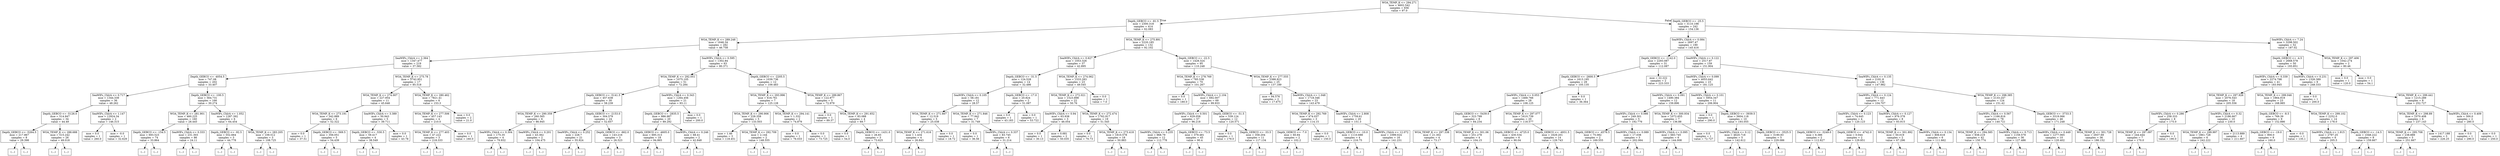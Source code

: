 digraph Tree {
node [shape=box] ;
0 [label="WOA_TEMP_K <= 294.271\nmse = 4602.542\nsamples = 656\nvalue = 97.0"] ;
1 [label="Depth_GEBCO <= -81.5\nmse = 2300.318\nsamples = 414\nvalue = 62.083"] ;
0 -> 1 [labeldistance=2.5, labelangle=45, headlabel="True"] ;
2 [label="WOA_TEMP_K <= 289.248\nmse = 1646.34\nsamples = 282\nvalue = 46.758"] ;
1 -> 2 ;
3 [label="SeaWIFs_ChlrA <= 2.364\nmse = 1347.477\nsamples = 219\nvalue = 37.582"] ;
2 -> 3 ;
4 [label="Depth_GEBCO <= -4054.5\nmse = 747.08\nsamples = 202\nvalue = 33.407"] ;
3 -> 4 ;
5 [label="SeaWIFs_ChlrA <= 0.717\nmse = 1344.339\nsamples = 36\nvalue = 48.262"] ;
4 -> 5 ;
6 [label="Depth_GEBCO <= -5126.0\nmse = 514.947\nsamples = 34\nvalue = 44.49"] ;
5 -> 6 ;
7 [label="Depth_GEBCO <= -5264.5\nmse = 217.867\nsamples = 8\nvalue = 29.398"] ;
6 -> 7 ;
8 [label="(...)"] ;
7 -> 8 ;
19 [label="(...)"] ;
7 -> 19 ;
22 [label="WOA_TEMP_K <= 288.688\nmse = 515.242\nsamples = 26\nvalue = 49.018"] ;
6 -> 22 ;
23 [label="(...)"] ;
22 -> 23 ;
70 [label="(...)"] ;
22 -> 70 ;
73 [label="SeaWIFs_ChlrA <= 1.147\nmse = 12924.34\nsamples = 2\nvalue = 146.315"] ;
5 -> 73 ;
74 [label="mse = 0.0\nsamples = 1\nvalue = 260.0"] ;
73 -> 74 ;
75 [label="mse = -0.0\nsamples = 1\nvalue = 32.629"] ;
73 -> 75 ;
76 [label="Depth_GEBCO <= -100.5\nmse = 564.731\nsamples = 166\nvalue = 30.274"] ;
4 -> 76 ;
77 [label="WOA_TEMP_K <= 281.901\nmse = 460.225\nsamples = 160\nvalue = 28.445"] ;
76 -> 77 ;
78 [label="Depth_GEBCO <= -154.5\nmse = 693.523\nsamples = 74\nvalue = 33.864"] ;
77 -> 78 ;
79 [label="(...)"] ;
78 -> 79 ;
206 [label="(...)"] ;
78 -> 206 ;
217 [label="SeaWIFs_ChlrA <= 0.333\nmse = 231.303\nsamples = 86\nvalue = 24.11"] ;
77 -> 217 ;
218 [label="(...)"] ;
217 -> 218 ;
251 [label="(...)"] ;
217 -> 251 ;
312 [label="SeaWIFs_ChlrA <= 1.052\nmse = 1287.392\nsamples = 6\nvalue = 64.454"] ;
76 -> 312 ;
313 [label="Depth_GEBCO <= -92.5\nmse = 552.664\nsamples = 3\nvalue = 44.778"] ;
312 -> 313 ;
314 [label="(...)"] ;
313 -> 314 ;
317 [label="(...)"] ;
313 -> 317 ;
318 [label="WOA_TEMP_K <= 283.205\nmse = 109.512\nsamples = 3\nvalue = 108.725"] ;
312 -> 318 ;
319 [label="(...)"] ;
318 -> 319 ;
320 [label="(...)"] ;
318 -> 320 ;
323 [label="WOA_TEMP_K <= 275.78\nmse = 5742.951\nsamples = 17\nvalue = 85.518"] ;
3 -> 323 ;
324 [label="WOA_TEMP_K <= 274.007\nmse = 227.954\nsamples = 11\nvalue = 45.646"] ;
323 -> 324 ;
325 [label="WOA_TEMP_K <= 273.191\nmse = 342.889\nsamples = 6\nvalue = 52.322"] ;
324 -> 325 ;
326 [label="mse = 0.0\nsamples = 1\nvalue = 37.51"] ;
325 -> 326 ;
327 [label="Depth_GEBCO <= -569.5\nmse = 356.051\nsamples = 5\nvalue = 54.439"] ;
325 -> 327 ;
328 [label="(...)"] ;
327 -> 328 ;
331 [label="(...)"] ;
327 -> 331 ;
332 [label="SeaWIFs_ChlrA <= 3.389\nmse = 50.943\nsamples = 5\nvalue = 39.711"] ;
324 -> 332 ;
333 [label="Depth_GEBCO <= -530.5\nmse = 59.417\nsamples = 4\nvalue = 38.549"] ;
332 -> 333 ;
334 [label="(...)"] ;
333 -> 334 ;
335 [label="(...)"] ;
333 -> 335 ;
336 [label="mse = 0.0\nsamples = 1\nvalue = 43.78"] ;
332 -> 336 ;
337 [label="WOA_TEMP_K <= 280.462\nmse = 7821.41\nsamples = 6\nvalue = 153.3"] ;
323 -> 337 ;
338 [label="WOA_TEMP_K <= 277.506\nmse = 457.143\nsamples = 4\nvalue = 210.0"] ;
337 -> 338 ;
339 [label="WOA_TEMP_K <= 277.403\nmse = 47.222\nsamples = 3\nvalue = 218.333"] ;
338 -> 339 ;
340 [label="(...)"] ;
339 -> 340 ;
341 [label="(...)"] ;
339 -> 341 ;
342 [label="mse = 0.0\nsamples = 1\nvalue = 160.0"] ;
338 -> 342 ;
343 [label="mse = 0.0\nsamples = 2\nvalue = 21.0"] ;
337 -> 343 ;
344 [label="SeaWIFs_ChlrA <= 0.595\nmse = 1302.84\nsamples = 63\nvalue = 80.371"] ;
2 -> 344 ;
345 [label="WOA_TEMP_K <= 292.051\nmse = 1075.105\nsamples = 51\nvalue = 72.284"] ;
344 -> 345 ;
346 [label="Depth_GEBCO <= -5141.5\nmse = 457.638\nsamples = 30\nvalue = 58.239"] ;
345 -> 346 ;
347 [label="WOA_TEMP_K <= 290.359\nmse = 260.565\nsamples = 6\nvalue = 86.945"] ;
346 -> 347 ;
348 [label="SeaWIFs_ChlrA <= 0.304\nmse = 175.35\nsamples = 4\nvalue = 79.932"] ;
347 -> 348 ;
349 [label="(...)"] ;
348 -> 349 ;
350 [label="(...)"] ;
348 -> 350 ;
351 [label="SeaWIFs_ChlrA <= 0.201\nmse = 43.362\nsamples = 2\nvalue = 104.475"] ;
347 -> 351 ;
352 [label="(...)"] ;
351 -> 352 ;
353 [label="(...)"] ;
351 -> 353 ;
354 [label="Depth_GEBCO <= -2153.0\nmse = 304.579\nsamples = 24\nvalue = 52.657"] ;
346 -> 354 ;
355 [label="SeaWIFs_ChlrA <= 0.252\nmse = 228.7\nsamples = 21\nvalue = 55.924"] ;
354 -> 355 ;
356 [label="(...)"] ;
355 -> 356 ;
371 [label="(...)"] ;
355 -> 371 ;
396 [label="Depth_GEBCO <= -662.0\nmse = 143.216\nsamples = 3\nvalue = 26.523"] ;
354 -> 396 ;
397 [label="(...)"] ;
396 -> 397 ;
400 [label="(...)"] ;
396 -> 400 ;
401 [label="SeaWIFs_ChlrA <= 0.343\nmse = 1264.456\nsamples = 21\nvalue = 93.11"] ;
345 -> 401 ;
402 [label="Depth_GEBCO <= -2835.5\nmse = 886.987\nsamples = 20\nvalue = 89.292"] ;
401 -> 402 ;
403 [label="Depth_GEBCO <= -4605.0\nmse = 695.313\nsamples = 18\nvalue = 94.865"] ;
402 -> 403 ;
404 [label="(...)"] ;
403 -> 404 ;
413 [label="(...)"] ;
403 -> 413 ;
438 [label="SeaWIFs_ChlrA <= 0.246\nmse = 68.41\nsamples = 2\nvalue = 42.848"] ;
402 -> 438 ;
439 [label="(...)"] ;
438 -> 439 ;
440 [label="(...)"] ;
438 -> 440 ;
441 [label="mse = 0.0\nsamples = 1\nvalue = 200.0"] ;
401 -> 441 ;
442 [label="Depth_GEBCO <= -2205.5\nmse = 1039.736\nsamples = 12\nvalue = 109.483"] ;
344 -> 442 ;
443 [label="WOA_TEMP_K <= 293.996\nmse = 616.761\nsamples = 7\nvalue = 125.128"] ;
442 -> 443 ;
444 [label="WOA_TEMP_K <= 290.906\nmse = 228.359\nsamples = 5\nvalue = 133.503"] ;
443 -> 444 ;
445 [label="mse = 1.46\nsamples = 3\nvalue = 118.451"] ;
444 -> 445 ;
446 [label="WOA_TEMP_K <= 292.709\nmse = 2.144\nsamples = 2\nvalue = 148.555"] ;
444 -> 446 ;
447 [label="(...)"] ;
446 -> 447 ;
448 [label="(...)"] ;
446 -> 448 ;
449 [label="WOA_TEMP_K <= 294.141\nmse = 1.332\nsamples = 2\nvalue = 74.879"] ;
443 -> 449 ;
450 [label="mse = 0.0\nsamples = 1\nvalue = 76.033"] ;
449 -> 450 ;
451 [label="mse = 0.0\nsamples = 1\nvalue = 73.725"] ;
449 -> 451 ;
452 [label="WOA_TEMP_K <= 289.867\nmse = 122.977\nsamples = 5\nvalue = 72.979"] ;
442 -> 452 ;
453 [label="mse = 0.0\nsamples = 1\nvalue = 89.37"] ;
452 -> 453 ;
454 [label="WOA_TEMP_K <= 291.652\nmse = 83.088\nsamples = 4\nvalue = 69.7"] ;
452 -> 454 ;
455 [label="mse = 0.0\nsamples = 1\nvalue = 54.0"] ;
454 -> 455 ;
456 [label="Depth_GEBCO <= -1431.0\nmse = 26.83\nsamples = 3\nvalue = 73.625"] ;
454 -> 456 ;
457 [label="(...)"] ;
456 -> 457 ;
460 [label="(...)"] ;
456 -> 460 ;
461 [label="WOA_TEMP_K <= 275.891\nmse = 2220.185\nsamples = 132\nvalue = 92.102"] ;
1 -> 461 ;
462 [label="SeaWIFs_ChlrA <= 0.627\nmse = 1053.326\nsamples = 37\nvalue = 42.895"] ;
461 -> 462 ;
463 [label="Depth_GEBCO <= -31.5\nmse = 124.528\nsamples = 14\nvalue = 32.486"] ;
462 -> 463 ;
464 [label="SeaWIFs_ChlrA <= 0.105\nmse = 58.181\nsamples = 12\nvalue = 28.57"] ;
463 -> 464 ;
465 [label="WOA_TEMP_K <= 271.667\nmse = 12.519\nsamples = 5\nvalue = 25.038"] ;
464 -> 465 ;
466 [label="WOA_TEMP_K <= 271.616\nmse = 1.434\nsamples = 4\nvalue = 26.843"] ;
465 -> 466 ;
467 [label="(...)"] ;
466 -> 467 ;
468 [label="(...)"] ;
466 -> 468 ;
469 [label="mse = 0.0\nsamples = 1\nvalue = 18.72"] ;
465 -> 469 ;
470 [label="WOA_TEMP_K <= 271.846\nmse = 77.942\nsamples = 7\nvalue = 31.749"] ;
464 -> 470 ;
471 [label="mse = 0.0\nsamples = 1\nvalue = 36.56"] ;
470 -> 471 ;
472 [label="SeaWIFs_ChlrA <= 0.337\nmse = 83.745\nsamples = 6\nvalue = 31.214"] ;
470 -> 472 ;
473 [label="(...)"] ;
472 -> 473 ;
474 [label="(...)"] ;
472 -> 474 ;
475 [label="Depth_GEBCO <= -17.0\nmse = 20.824\nsamples = 2\nvalue = 51.087"] ;
463 -> 475 ;
476 [label="mse = 0.0\nsamples = 1\nvalue = 43.183"] ;
475 -> 476 ;
477 [label="mse = 0.0\nsamples = 1\nvalue = 53.722"] ;
475 -> 477 ;
478 [label="WOA_TEMP_K <= 274.062\nmse = 1533.283\nsamples = 23\nvalue = 49.545"] ;
462 -> 478 ;
479 [label="WOA_TEMP_K <= 272.021\nmse = 1523.898\nsamples = 22\nvalue = 50.76"] ;
478 -> 479 ;
480 [label="SeaWIFs_ChlrA <= 0.94\nmse = 63.938\nsamples = 3\nvalue = 46.054"] ;
479 -> 480 ;
481 [label="mse = 0.0\nsamples = 1\nvalue = 30.13"] ;
480 -> 481 ;
482 [label="mse = 0.681\nsamples = 2\nvalue = 50.035"] ;
480 -> 482 ;
483 [label="WOA_TEMP_K <= 272.474\nmse = 1762.917\nsamples = 19\nvalue = 51.545"] ;
479 -> 483 ;
484 [label="mse = 0.0\nsamples = 1\nvalue = 70.73"] ;
483 -> 484 ;
485 [label="WOA_TEMP_K <= 273.418\nmse = 1810.578\nsamples = 18\nvalue = 50.883"] ;
483 -> 485 ;
486 [label="(...)"] ;
485 -> 486 ;
489 [label="(...)"] ;
485 -> 489 ;
490 [label="mse = 0.0\nsamples = 1\nvalue = 7.0"] ;
478 -> 490 ;
491 [label="Depth_GEBCO <= -22.5\nmse = 1428.324\nsamples = 95\nvalue = 110.248"] ;
461 -> 491 ;
492 [label="WOA_TEMP_K <= 278.769\nmse = 785.538\nsamples = 70\nvalue = 101.267"] ;
491 -> 492 ;
493 [label="mse = 0.0\nsamples = 1\nvalue = 180.0"] ;
492 -> 493 ;
494 [label="SeaWIFs_ChlrA <= 2.104\nmse = 692.007\nsamples = 69\nvalue = 99.933"] ;
492 -> 494 ;
495 [label="SeaWIFs_ChlrA <= 0.501\nmse = 629.058\nsamples = 57\nvalue = 96.218"] ;
494 -> 495 ;
496 [label="SeaWIFs_ChlrA <= 0.235\nmse = 968.79\nsamples = 12\nvalue = 112.778"] ;
495 -> 496 ;
497 [label="(...)"] ;
496 -> 497 ;
500 [label="(...)"] ;
496 -> 500 ;
509 [label="Depth_GEBCO <= -73.5\nmse = 379.481\nsamples = 45\nvalue = 90.4"] ;
495 -> 509 ;
510 [label="(...)"] ;
509 -> 510 ;
513 [label="(...)"] ;
509 -> 513 ;
578 [label="Depth_GEBCO <= -51.5\nmse = 539.124\nsamples = 12\nvalue = 120.571"] ;
494 -> 578 ;
579 [label="mse = 0.0\nsamples = 1\nvalue = 179.0"] ;
578 -> 579 ;
580 [label="Depth_GEBCO <= -33.5\nmse = 358.204\nsamples = 11\nvalue = 117.134"] ;
578 -> 580 ;
581 [label="(...)"] ;
580 -> 581 ;
586 [label="(...)"] ;
580 -> 586 ;
599 [label="WOA_TEMP_K <= 277.555\nmse = 2388.923\nsamples = 25\nvalue = 137.189"] ;
491 -> 599 ;
600 [label="mse = 94.576\nsamples = 2\nvalue = 17.675"] ;
599 -> 600 ;
601 [label="SeaWIFs_ChlrA <= 1.048\nmse = 1718.346\nsamples = 23\nvalue = 143.479"] ;
599 -> 601 ;
602 [label="WOA_TEMP_K <= 292.769\nmse = 474.037\nsamples = 3\nvalue = 114.15"] ;
601 -> 602 ;
603 [label="Depth_GEBCO <= -7.0\nmse = 60.84\nsamples = 2\nvalue = 102.2"] ;
602 -> 603 ;
604 [label="(...)"] ;
603 -> 604 ;
605 [label="(...)"] ;
603 -> 605 ;
606 [label="mse = 0.0\nsamples = 1\nvalue = 150.0"] ;
602 -> 606 ;
607 [label="SeaWIFs_ChlrA <= 2.808\nmse = 1759.61\nsamples = 20\nvalue = 151.3"] ;
601 -> 607 ;
608 [label="Depth_GEBCO <= -10.0\nmse = 1110.688\nsamples = 4\nvalue = 216.75"] ;
607 -> 608 ;
609 [label="(...)"] ;
608 -> 609 ;
612 [label="(...)"] ;
608 -> 612 ;
615 [label="SeaWIFs_ChlrA <= 12.072\nmse = 1099.024\nsamples = 16\nvalue = 141.231"] ;
607 -> 615 ;
616 [label="(...)"] ;
615 -> 616 ;
645 [label="(...)"] ;
615 -> 645 ;
646 [label="Depth_GEBCO <= -25.5\nmse = 3110.198\nsamples = 242\nvalue = 154.136"] ;
0 -> 646 [labeldistance=2.5, labelangle=-45, headlabel="False"] ;
647 [label="SeaWIFs_ChlrA <= 0.084\nmse = 2697.47\nsamples = 190\nvalue = 145.416"] ;
646 -> 647 ;
648 [label="Depth_GEBCO <= -1142.0\nmse = 2293.087\nsamples = 31\nvalue = 112.087"] ;
647 -> 648 ;
649 [label="Depth_GEBCO <= -2600.5\nmse = 1613.195\nsamples = 29\nvalue = 105.135"] ;
648 -> 649 ;
650 [label="SeaWIFs_ChlrA <= 0.053\nmse = 1468.766\nsamples = 28\nvalue = 108.125"] ;
649 -> 650 ;
651 [label="Depth_GEBCO <= -5439.0\nmse = 323.799\nsamples = 8\nvalue = 84.234"] ;
650 -> 651 ;
652 [label="WOA_TEMP_K <= 297.338\nmse = 21.302\nsamples = 4\nvalue = 73.17"] ;
651 -> 652 ;
653 [label="(...)"] ;
652 -> 653 ;
654 [label="(...)"] ;
652 -> 654 ;
657 [label="WOA_TEMP_K <= 301.06\nmse = 251.278\nsamples = 4\nvalue = 104.15"] ;
651 -> 657 ;
658 [label="(...)"] ;
657 -> 658 ;
663 [label="(...)"] ;
657 -> 663 ;
664 [label="WOA_TEMP_K <= 297.077\nmse = 1610.739\nsamples = 20\nvalue = 118.577"] ;
650 -> 664 ;
665 [label="Depth_GEBCO <= -4725.0\nmse = 430.534\nsamples = 6\nvalue = 90.04"] ;
664 -> 665 ;
666 [label="(...)"] ;
665 -> 666 ;
669 [label="(...)"] ;
665 -> 669 ;
676 [label="Depth_GEBCO <= -4931.5\nmse = 1629.201\nsamples = 14\nvalue = 129.743"] ;
664 -> 676 ;
677 [label="(...)"] ;
676 -> 677 ;
688 [label="(...)"] ;
676 -> 688 ;
703 [label="mse = 0.0\nsamples = 1\nvalue = 36.364"] ;
649 -> 703 ;
704 [label="mse = 22.222\nsamples = 2\nvalue = 223.333"] ;
648 -> 704 ;
705 [label="SeaWIFs_ChlrA <= 0.122\nmse = 2517.87\nsamples = 159\nvalue = 151.904"] ;
647 -> 705 ;
706 [label="SeaWIFs_ChlrA <= 0.099\nmse = 4053.642\nsamples = 23\nvalue = 181.125"] ;
705 -> 706 ;
707 [label="SeaWIFs_ChlrA <= 0.091\nmse = 1490.384\nsamples = 12\nvalue = 159.896"] ;
706 -> 707 ;
708 [label="SeaWIFs_ChlrA <= 0.086\nmse = 249.301\nsamples = 5\nvalue = 192.776"] ;
707 -> 708 ;
709 [label="Depth_GEBCO <= -4576.5\nmse = 75.082\nsamples = 2\nvalue = 169.555"] ;
708 -> 709 ;
710 [label="(...)"] ;
709 -> 710 ;
711 [label="(...)"] ;
709 -> 711 ;
712 [label="SeaWIFs_ChlrA <= 0.089\nmse = 17.038\nsamples = 3\nvalue = 202.064"] ;
708 -> 712 ;
713 [label="(...)"] ;
712 -> 713 ;
714 [label="(...)"] ;
712 -> 714 ;
715 [label="WOA_TEMP_K <= 300.934\nmse = 1072.655\nsamples = 7\nvalue = 136.88"] ;
707 -> 715 ;
716 [label="SeaWIFs_ChlrA <= 0.095\nmse = 683.745\nsamples = 6\nvalue = 144.008"] ;
715 -> 716 ;
717 [label="(...)"] ;
716 -> 717 ;
722 [label="(...)"] ;
716 -> 722 ;
727 [label="mse = 0.0\nsamples = 1\nvalue = 72.727"] ;
715 -> 727 ;
728 [label="SeaWIFs_ChlrA <= 0.101\nmse = 5954.347\nsamples = 11\nvalue = 206.904"] ;
706 -> 728 ;
729 [label="mse = 0.0\nsamples = 1\nvalue = 290.0"] ;
728 -> 729 ;
730 [label="Depth_GEBCO <= -3939.5\nmse = 5604.118\nsamples = 10\nvalue = 193.055"] ;
728 -> 730 ;
731 [label="SeaWIFs_ChlrA <= 0.12\nmse = 4620.718\nsamples = 5\nvalue = 142.612"] ;
730 -> 731 ;
732 [label="(...)"] ;
731 -> 732 ;
739 [label="(...)"] ;
731 -> 739 ;
740 [label="Depth_GEBCO <= -3525.5\nmse = 3190.83\nsamples = 5\nvalue = 229.086"] ;
730 -> 740 ;
741 [label="(...)"] ;
740 -> 741 ;
742 [label="(...)"] ;
740 -> 742 ;
745 [label="SeaWIFs_ChlrA <= 0.135\nmse = 2181.8\nsamples = 136\nvalue = 147.982"] ;
705 -> 745 ;
746 [label="SeaWIFs_ChlrA <= 0.124\nmse = 771.443\nsamples = 12\nvalue = 104.707"] ;
745 -> 746 ;
747 [label="SeaWIFs_ChlrA <= 0.123\nmse = 74.645\nsamples = 4\nvalue = 120.123"] ;
746 -> 747 ;
748 [label="Depth_GEBCO <= -3249.0\nmse = 6.386\nsamples = 2\nvalue = 112.827"] ;
747 -> 748 ;
749 [label="(...)"] ;
748 -> 749 ;
750 [label="(...)"] ;
748 -> 750 ;
751 [label="Depth_GEBCO <= -4742.0\nmse = 0.044\nsamples = 2\nvalue = 129.851"] ;
747 -> 751 ;
752 [label="(...)"] ;
751 -> 752 ;
753 [label="(...)"] ;
751 -> 753 ;
754 [label="SeaWIFs_ChlrA <= 0.127\nmse = 976.378\nsamples = 8\nvalue = 93.915"] ;
746 -> 754 ;
755 [label="WOA_TEMP_K <= 301.892\nmse = 50.019\nsamples = 2\nvalue = 67.296"] ;
754 -> 755 ;
756 [label="(...)"] ;
755 -> 756 ;
757 [label="(...)"] ;
755 -> 757 ;
758 [label="SeaWIFs_ChlrA <= 0.134\nmse = 806.618\nsamples = 6\nvalue = 111.662"] ;
754 -> 758 ;
759 [label="(...)"] ;
758 -> 759 ;
766 [label="(...)"] ;
758 -> 766 ;
767 [label="WOA_TEMP_K <= 298.385\nmse = 2133.247\nsamples = 124\nvalue = 151.42"] ;
745 -> 767 ;
768 [label="SeaWIFs_ChlrA <= 0.567\nmse = 1166.816\nsamples = 78\nvalue = 140.721"] ;
767 -> 768 ;
769 [label="WOA_TEMP_K <= 294.585\nmse = 938.219\nsamples = 42\nvalue = 150.774"] ;
768 -> 769 ;
770 [label="(...)"] ;
769 -> 770 ;
773 [label="(...)"] ;
769 -> 773 ;
842 [label="SeaWIFs_ChlrA <= 0.713\nmse = 1159.579\nsamples = 36\nvalue = 127.486"] ;
768 -> 842 ;
843 [label="(...)"] ;
842 -> 843 ;
862 [label="(...)"] ;
842 -> 862 ;
897 [label="Depth_GEBCO <= -3733.5\nmse = 3319.066\nsamples = 46\nvalue = 171.248"] ;
767 -> 897 ;
898 [label="SeaWIFs_ChlrA <= 0.449\nmse = 1277.065\nsamples = 10\nvalue = 120.402"] ;
897 -> 898 ;
899 [label="(...)"] ;
898 -> 899 ;
916 [label="(...)"] ;
898 -> 916 ;
917 [label="WOA_TEMP_K <= 301.728\nmse = 2937.69\nsamples = 36\nvalue = 186.152"] ;
897 -> 917 ;
918 [label="(...)"] ;
917 -> 918 ;
959 [label="(...)"] ;
917 -> 959 ;
968 [label="SeaWIFs_ChlrA <= 7.24\nmse = 3298.502\nsamples = 52\nvalue = 187.02"] ;
646 -> 968 ;
969 [label="Depth_GEBCO <= -4.5\nmse = 2668.578\nsamples = 50\nvalue = 193.851"] ;
968 -> 969 ;
970 [label="SeaWIFs_ChlrA <= 0.339\nmse = 2274.798\nsamples = 41\nvalue = 183.945"] ;
969 -> 970 ;
971 [label="WOA_TEMP_K <= 297.926\nmse = 2076.543\nsamples = 18\nvalue = 205.556"] ;
970 -> 971 ;
972 [label="SeaWIFs_ChlrA <= 0.286\nmse = 258.333\nsamples = 8\nvalue = 175.0"] ;
971 -> 972 ;
973 [label="WOA_TEMP_K <= 297.097\nmse = 244.444\nsamples = 7\nvalue = 170.0"] ;
972 -> 973 ;
974 [label="(...)"] ;
973 -> 974 ;
977 [label="(...)"] ;
973 -> 977 ;
978 [label="mse = 0.0\nsamples = 1\nvalue = 190.0"] ;
972 -> 978 ;
979 [label="SeaWIFs_ChlrA <= 0.32\nmse = 2186.667\nsamples = 10\nvalue = 230.0"] ;
971 -> 979 ;
980 [label="WOA_TEMP_K <= 299.997\nmse = 1861.728\nsamples = 6\nvalue = 242.222"] ;
979 -> 980 ;
981 [label="(...)"] ;
980 -> 981 ;
982 [label="(...)"] ;
980 -> 982 ;
983 [label="mse = 2113.889\nsamples = 4\nvalue = 211.667"] ;
979 -> 983 ;
984 [label="WOA_TEMP_K <= 299.046\nmse = 1864.919\nsamples = 23\nvalue = 168.985"] ;
970 -> 984 ;
985 [label="Depth_GEBCO <= -8.5\nmse = 769.39\nsamples = 9\nvalue = 152.886"] ;
984 -> 985 ;
986 [label="Depth_GEBCO <= -19.0\nmse = 900.0\nsamples = 8\nvalue = 160.0"] ;
985 -> 986 ;
987 [label="(...)"] ;
986 -> 987 ;
992 [label="(...)"] ;
986 -> 992 ;
997 [label="mse = -0.0\nsamples = 1\nvalue = 135.1"] ;
985 -> 997 ;
998 [label="WOA_TEMP_K <= 299.102\nmse = 2252.0\nsamples = 14\nvalue = 178.0"] ;
984 -> 998 ;
999 [label="SeaWIFs_ChlrA <= 1.915\nmse = 2797.25\nsamples = 6\nvalue = 205.5"] ;
998 -> 999 ;
1000 [label="(...)"] ;
999 -> 1000 ;
1001 [label="(...)"] ;
999 -> 1001 ;
1002 [label="Depth_GEBCO <= -14.5\nmse = 1048.222\nsamples = 8\nvalue = 159.667"] ;
998 -> 1002 ;
1003 [label="(...)"] ;
1002 -> 1003 ;
1008 [label="(...)"] ;
1002 -> 1008 ;
1009 [label="SeaWIFs_ChlrA <= 0.231\nmse = 1326.389\nsamples = 9\nvalue = 248.333"] ;
969 -> 1009 ;
1010 [label="mse = 0.0\nsamples = 1\nvalue = 200.0"] ;
1009 -> 1010 ;
1011 [label="WOA_TEMP_K <= 299.441\nmse = 1215.289\nsamples = 8\nvalue = 252.727"] ;
1009 -> 1011 ;
1012 [label="WOA_TEMP_K <= 298.89\nmse = 1070.408\nsamples = 6\nvalue = 237.143"] ;
1011 -> 1012 ;
1013 [label="WOA_TEMP_K <= 295.708\nmse = 238.889\nsamples = 3\nvalue = 251.667"] ;
1012 -> 1013 ;
1014 [label="(...)"] ;
1013 -> 1014 ;
1015 [label="(...)"] ;
1013 -> 1015 ;
1018 [label="mse = 1417.188\nsamples = 3\nvalue = 226.25"] ;
1012 -> 1018 ;
1019 [label="SeaWIFs_ChlrA <= 0.409\nmse = 300.0\nsamples = 2\nvalue = 280.0"] ;
1011 -> 1019 ;
1020 [label="mse = 0.0\nsamples = 1\nvalue = 290.0"] ;
1019 -> 1020 ;
1021 [label="mse = 0.0\nsamples = 1\nvalue = 250.0"] ;
1019 -> 1021 ;
1022 [label="WOA_TEMP_K <= 297.406\nmse = 1042.274\nsamples = 2\nvalue = 80.46"] ;
968 -> 1022 ;
1023 [label="mse = 0.0\nsamples = 1\nvalue = 120.0"] ;
1022 -> 1023 ;
1024 [label="mse = 0.0\nsamples = 1\nvalue = 54.1"] ;
1022 -> 1024 ;
}
